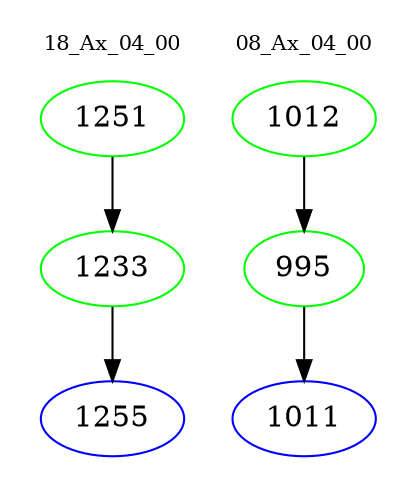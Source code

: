 digraph{
subgraph cluster_0 {
color = white
label = "18_Ax_04_00";
fontsize=10;
T0_1251 [label="1251", color="green"]
T0_1251 -> T0_1233 [color="black"]
T0_1233 [label="1233", color="green"]
T0_1233 -> T0_1255 [color="black"]
T0_1255 [label="1255", color="blue"]
}
subgraph cluster_1 {
color = white
label = "08_Ax_04_00";
fontsize=10;
T1_1012 [label="1012", color="green"]
T1_1012 -> T1_995 [color="black"]
T1_995 [label="995", color="green"]
T1_995 -> T1_1011 [color="black"]
T1_1011 [label="1011", color="blue"]
}
}
